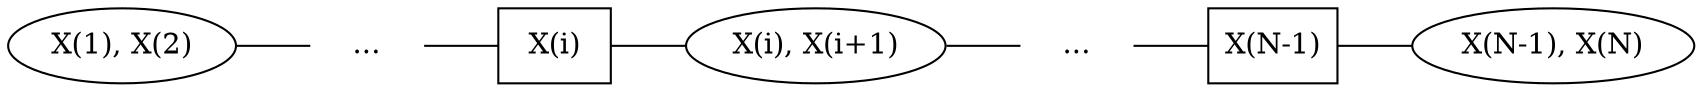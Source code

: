 digraph G {
    rankdir=LR
	x1x2[label="X(1), X(2)"]
	inv[label="...", shape=none]
	xi[label="X(i)", shape=box]
	xixip1[label="X(i), X(i+1)"]
	inv2[label="...", shape=none]
	xnm1[label="X(N-1)", shape=box]
	xnm1xn[label="X(N-1), X(N)"]
	
	x1x2->inv->xi->xixip1->inv2->xnm1->xnm1xn[dir=none]
}
